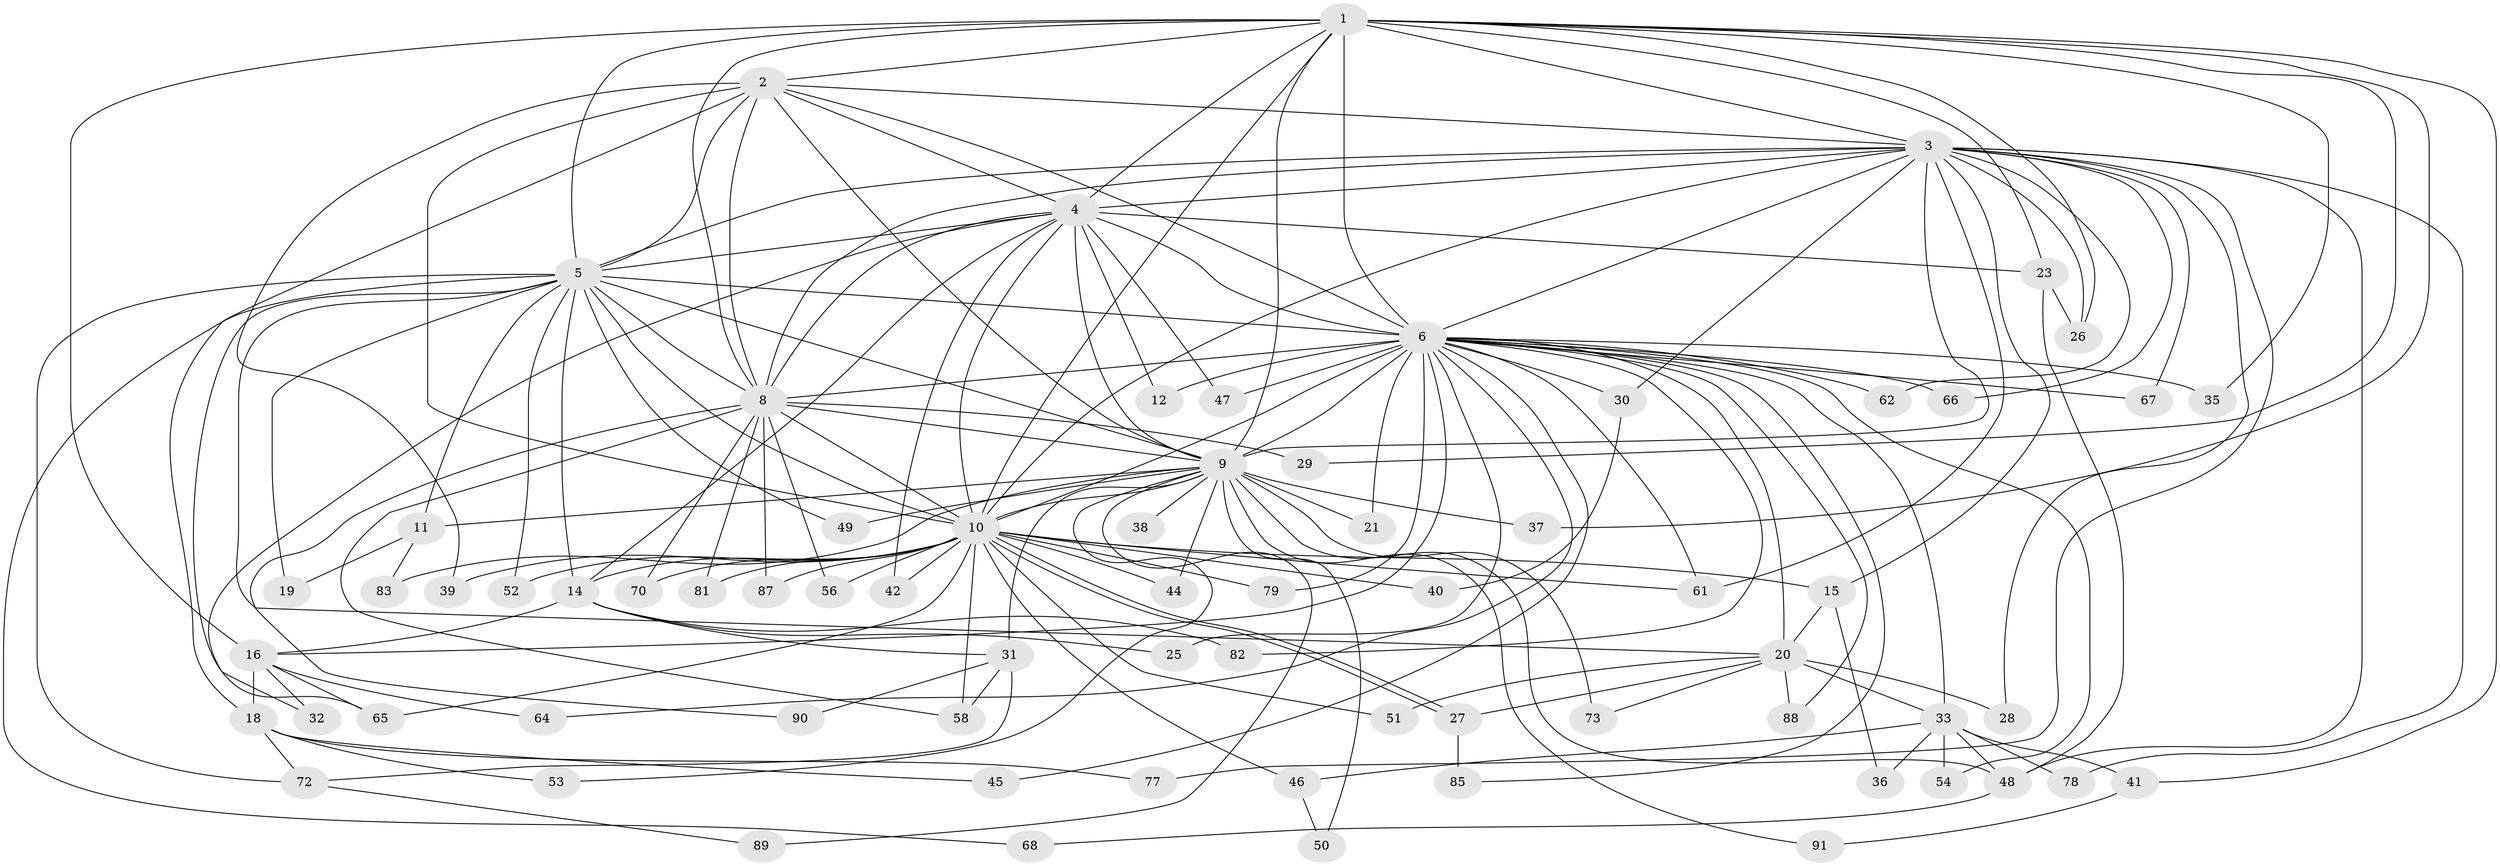 // Generated by graph-tools (version 1.1) at 2025/51/02/27/25 19:51:52]
// undirected, 71 vertices, 170 edges
graph export_dot {
graph [start="1"]
  node [color=gray90,style=filled];
  1 [super="+57"];
  2 [super="+60"];
  3 [super="+55"];
  4 [super="+43"];
  5 [super="+80"];
  6 [super="+7"];
  8 [super="+13"];
  9 [super="+22"];
  10 [super="+34"];
  11;
  12;
  14 [super="+17"];
  15;
  16 [super="+69"];
  18 [super="+76"];
  19;
  20 [super="+24"];
  21;
  23;
  25;
  26 [super="+74"];
  27 [super="+59"];
  28;
  29;
  30;
  31 [super="+86"];
  32;
  33 [super="+63"];
  35;
  36;
  37;
  38;
  39;
  40;
  41;
  42;
  44;
  45;
  46;
  47;
  48 [super="+71"];
  49;
  50;
  51;
  52;
  53;
  54;
  56;
  58;
  61 [super="+84"];
  62;
  64;
  65 [super="+75"];
  66;
  67;
  68;
  70;
  72;
  73;
  77;
  78;
  79;
  81;
  82;
  83;
  85;
  87;
  88;
  89;
  90;
  91;
  1 -- 2;
  1 -- 3;
  1 -- 4;
  1 -- 5;
  1 -- 6 [weight=2];
  1 -- 8;
  1 -- 9;
  1 -- 10;
  1 -- 16;
  1 -- 23;
  1 -- 29;
  1 -- 35;
  1 -- 37;
  1 -- 41;
  1 -- 26;
  2 -- 3;
  2 -- 4;
  2 -- 5;
  2 -- 6 [weight=2];
  2 -- 8;
  2 -- 9;
  2 -- 10 [weight=2];
  2 -- 18;
  2 -- 39;
  3 -- 4;
  3 -- 5;
  3 -- 6 [weight=2];
  3 -- 8;
  3 -- 9 [weight=2];
  3 -- 10;
  3 -- 15;
  3 -- 26;
  3 -- 28;
  3 -- 30;
  3 -- 48;
  3 -- 62;
  3 -- 67;
  3 -- 77;
  3 -- 78;
  3 -- 66;
  3 -- 61;
  4 -- 5;
  4 -- 6 [weight=2];
  4 -- 8;
  4 -- 9;
  4 -- 10;
  4 -- 12;
  4 -- 23;
  4 -- 32;
  4 -- 42;
  4 -- 14;
  4 -- 47;
  5 -- 6 [weight=2];
  5 -- 8;
  5 -- 9 [weight=2];
  5 -- 10;
  5 -- 11;
  5 -- 14 [weight=2];
  5 -- 19;
  5 -- 49;
  5 -- 52;
  5 -- 65;
  5 -- 68;
  5 -- 72;
  5 -- 20;
  6 -- 8 [weight=2];
  6 -- 9 [weight=2];
  6 -- 10 [weight=2];
  6 -- 16;
  6 -- 20;
  6 -- 25;
  6 -- 35;
  6 -- 47;
  6 -- 61;
  6 -- 64;
  6 -- 66;
  6 -- 79;
  6 -- 82;
  6 -- 88;
  6 -- 67;
  6 -- 12;
  6 -- 21;
  6 -- 85;
  6 -- 30;
  6 -- 33;
  6 -- 45;
  6 -- 54;
  6 -- 62;
  8 -- 9 [weight=2];
  8 -- 10;
  8 -- 29;
  8 -- 56;
  8 -- 58;
  8 -- 87;
  8 -- 90;
  8 -- 81;
  8 -- 70;
  9 -- 10;
  9 -- 11;
  9 -- 21;
  9 -- 37;
  9 -- 38 [weight=2];
  9 -- 44;
  9 -- 49;
  9 -- 53;
  9 -- 73;
  9 -- 89;
  9 -- 91;
  9 -- 50;
  9 -- 83;
  9 -- 31;
  9 -- 48;
  10 -- 14;
  10 -- 15;
  10 -- 27 [weight=2];
  10 -- 27;
  10 -- 39;
  10 -- 42;
  10 -- 44;
  10 -- 46;
  10 -- 51;
  10 -- 52;
  10 -- 56;
  10 -- 58;
  10 -- 61;
  10 -- 70;
  10 -- 79;
  10 -- 87;
  10 -- 65;
  10 -- 40;
  10 -- 81;
  11 -- 19;
  11 -- 83;
  14 -- 25;
  14 -- 31;
  14 -- 82;
  14 -- 16;
  15 -- 20;
  15 -- 36;
  16 -- 18;
  16 -- 32;
  16 -- 64;
  16 -- 65;
  18 -- 45;
  18 -- 53;
  18 -- 77;
  18 -- 72;
  20 -- 73;
  20 -- 33;
  20 -- 51;
  20 -- 88;
  20 -- 28;
  20 -- 27;
  23 -- 26;
  23 -- 48;
  27 -- 85;
  30 -- 40;
  31 -- 72;
  31 -- 90;
  31 -- 58;
  33 -- 36;
  33 -- 41;
  33 -- 46;
  33 -- 54;
  33 -- 48;
  33 -- 78;
  41 -- 91;
  46 -- 50;
  48 -- 68;
  72 -- 89;
}
